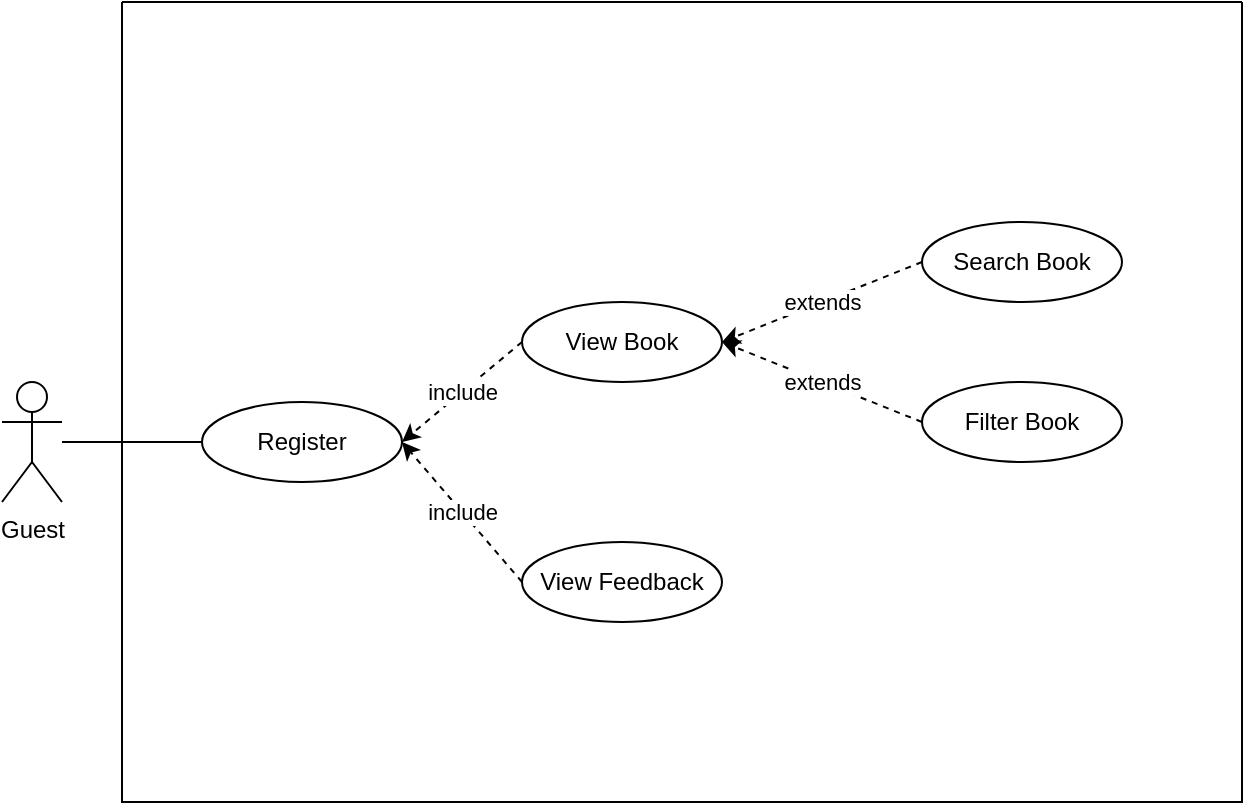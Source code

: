 <mxfile version="22.0.8" type="github">
  <diagram name="Page-1" id="kV9W1hdMgkMQqyMN_pre">
    <mxGraphModel dx="1009" dy="503" grid="1" gridSize="10" guides="1" tooltips="1" connect="1" arrows="1" fold="1" page="1" pageScale="1" pageWidth="850" pageHeight="1100" math="0" shadow="0">
      <root>
        <mxCell id="0" />
        <mxCell id="1" parent="0" />
        <mxCell id="7YzDNkjuG6nsOHSfkceE-1" value="" style="swimlane;startSize=0;" vertex="1" parent="1">
          <mxGeometry x="80" y="80" width="560" height="400" as="geometry" />
        </mxCell>
        <mxCell id="7YzDNkjuG6nsOHSfkceE-3" value="Register" style="ellipse;whiteSpace=wrap;html=1;align=center;" vertex="1" parent="7YzDNkjuG6nsOHSfkceE-1">
          <mxGeometry x="40" y="200" width="100" height="40" as="geometry" />
        </mxCell>
        <mxCell id="7YzDNkjuG6nsOHSfkceE-5" value="View Feedback" style="ellipse;whiteSpace=wrap;html=1;align=center;" vertex="1" parent="7YzDNkjuG6nsOHSfkceE-1">
          <mxGeometry x="200" y="270" width="100" height="40" as="geometry" />
        </mxCell>
        <mxCell id="7YzDNkjuG6nsOHSfkceE-7" value="View Book" style="ellipse;whiteSpace=wrap;html=1;align=center;" vertex="1" parent="7YzDNkjuG6nsOHSfkceE-1">
          <mxGeometry x="200" y="150" width="100" height="40" as="geometry" />
        </mxCell>
        <mxCell id="7YzDNkjuG6nsOHSfkceE-8" value="include" style="endArrow=classic;html=1;rounded=0;exitX=0;exitY=0.5;exitDx=0;exitDy=0;entryX=1;entryY=0.5;entryDx=0;entryDy=0;dashed=1;" edge="1" parent="7YzDNkjuG6nsOHSfkceE-1" source="7YzDNkjuG6nsOHSfkceE-5" target="7YzDNkjuG6nsOHSfkceE-3">
          <mxGeometry width="50" height="50" relative="1" as="geometry">
            <mxPoint x="320" y="280" as="sourcePoint" />
            <mxPoint x="370" y="230" as="targetPoint" />
          </mxGeometry>
        </mxCell>
        <mxCell id="7YzDNkjuG6nsOHSfkceE-9" value="include" style="endArrow=classic;html=1;rounded=0;exitX=0;exitY=0.5;exitDx=0;exitDy=0;entryX=1;entryY=0.5;entryDx=0;entryDy=0;dashed=1;" edge="1" parent="7YzDNkjuG6nsOHSfkceE-1" source="7YzDNkjuG6nsOHSfkceE-7" target="7YzDNkjuG6nsOHSfkceE-3">
          <mxGeometry width="50" height="50" relative="1" as="geometry">
            <mxPoint x="320" y="280" as="sourcePoint" />
            <mxPoint x="370" y="230" as="targetPoint" />
          </mxGeometry>
        </mxCell>
        <mxCell id="7YzDNkjuG6nsOHSfkceE-10" value="Search Book" style="ellipse;whiteSpace=wrap;html=1;align=center;" vertex="1" parent="7YzDNkjuG6nsOHSfkceE-1">
          <mxGeometry x="400" y="110" width="100" height="40" as="geometry" />
        </mxCell>
        <mxCell id="7YzDNkjuG6nsOHSfkceE-11" value="Filter Book" style="ellipse;whiteSpace=wrap;html=1;align=center;" vertex="1" parent="7YzDNkjuG6nsOHSfkceE-1">
          <mxGeometry x="400" y="190" width="100" height="40" as="geometry" />
        </mxCell>
        <mxCell id="7YzDNkjuG6nsOHSfkceE-12" value="extends" style="endArrow=classic;html=1;rounded=0;exitX=0;exitY=0.5;exitDx=0;exitDy=0;entryX=1;entryY=0.5;entryDx=0;entryDy=0;dashed=1;" edge="1" parent="7YzDNkjuG6nsOHSfkceE-1" source="7YzDNkjuG6nsOHSfkceE-10" target="7YzDNkjuG6nsOHSfkceE-7">
          <mxGeometry width="50" height="50" relative="1" as="geometry">
            <mxPoint x="320" y="280" as="sourcePoint" />
            <mxPoint x="370" y="230" as="targetPoint" />
          </mxGeometry>
        </mxCell>
        <mxCell id="7YzDNkjuG6nsOHSfkceE-13" value="extends" style="endArrow=classic;html=1;rounded=0;exitX=0;exitY=0.5;exitDx=0;exitDy=0;entryX=1;entryY=0.5;entryDx=0;entryDy=0;dashed=1;" edge="1" parent="7YzDNkjuG6nsOHSfkceE-1" source="7YzDNkjuG6nsOHSfkceE-11" target="7YzDNkjuG6nsOHSfkceE-7">
          <mxGeometry width="50" height="50" relative="1" as="geometry">
            <mxPoint x="320" y="280" as="sourcePoint" />
            <mxPoint x="370" y="230" as="targetPoint" />
          </mxGeometry>
        </mxCell>
        <mxCell id="7YzDNkjuG6nsOHSfkceE-2" value="Guest" style="shape=umlActor;verticalLabelPosition=bottom;verticalAlign=top;html=1;" vertex="1" parent="1">
          <mxGeometry x="20" y="270" width="30" height="60" as="geometry" />
        </mxCell>
        <mxCell id="7YzDNkjuG6nsOHSfkceE-4" value="" style="endArrow=none;html=1;rounded=0;entryX=0;entryY=0.5;entryDx=0;entryDy=0;" edge="1" parent="1" source="7YzDNkjuG6nsOHSfkceE-2" target="7YzDNkjuG6nsOHSfkceE-3">
          <mxGeometry relative="1" as="geometry">
            <mxPoint x="340" y="260" as="sourcePoint" />
            <mxPoint x="500" y="260" as="targetPoint" />
          </mxGeometry>
        </mxCell>
      </root>
    </mxGraphModel>
  </diagram>
</mxfile>
